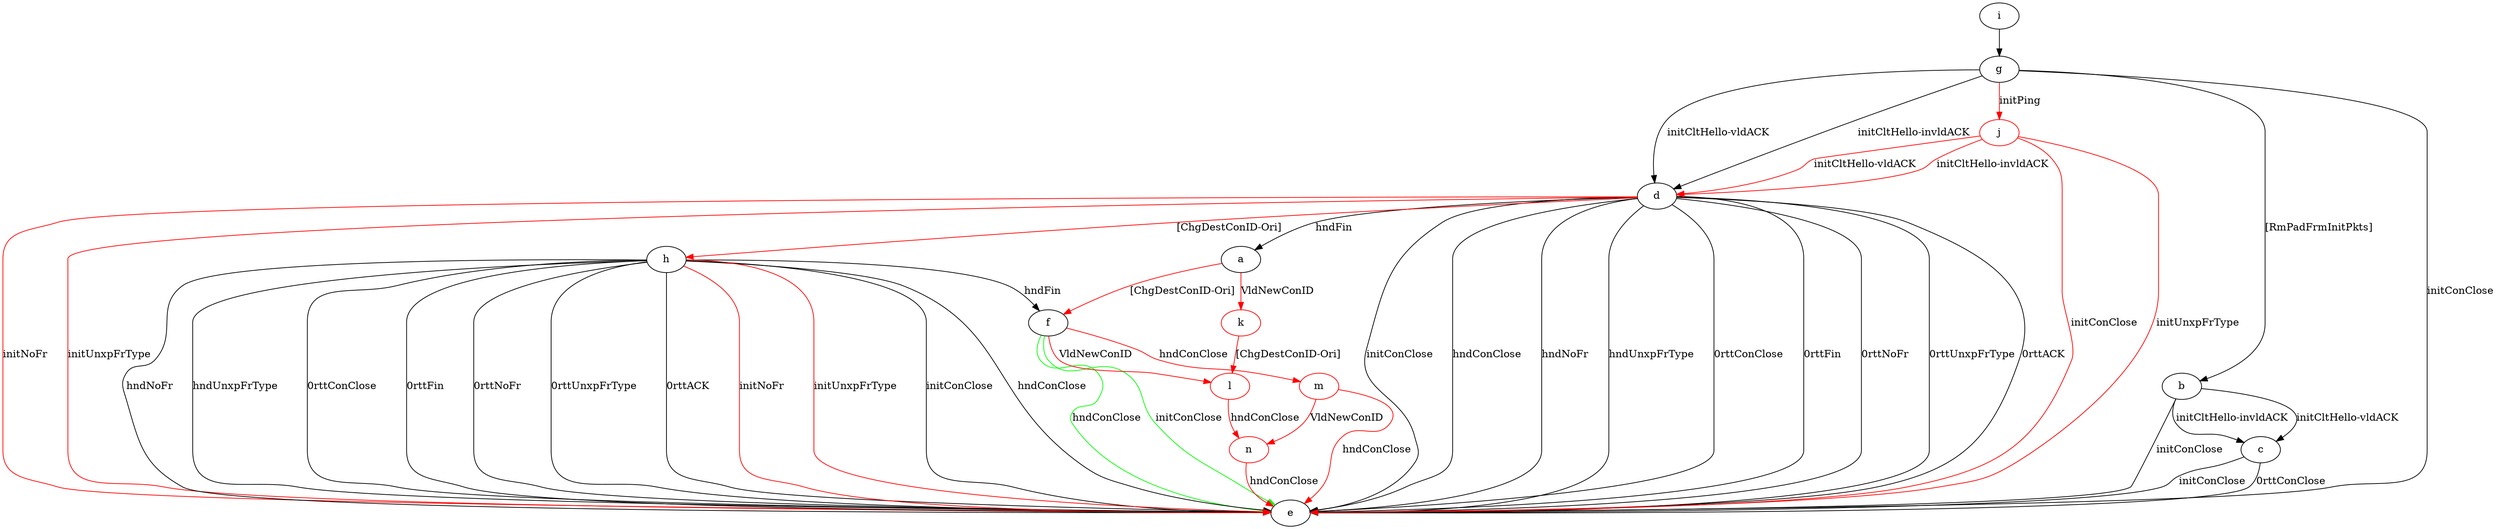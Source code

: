 digraph "" {
	a -> f	[key=0,
		color=red,
		label="[ChgDestConID-Ori] "];
	k	[color=red];
	a -> k	[key=0,
		color=red,
		label="VldNewConID "];
	b -> c	[key=0,
		label="initCltHello-vldACK "];
	b -> c	[key=1,
		label="initCltHello-invldACK "];
	b -> e	[key=0,
		label="initConClose "];
	c -> e	[key=0,
		label="initConClose "];
	c -> e	[key=1,
		label="0rttConClose "];
	d -> a	[key=0,
		label="hndFin "];
	d -> e	[key=0,
		label="initConClose "];
	d -> e	[key=1,
		label="hndConClose "];
	d -> e	[key=2,
		label="hndNoFr "];
	d -> e	[key=3,
		label="hndUnxpFrType "];
	d -> e	[key=4,
		label="0rttConClose "];
	d -> e	[key=5,
		label="0rttFin "];
	d -> e	[key=6,
		label="0rttNoFr "];
	d -> e	[key=7,
		label="0rttUnxpFrType "];
	d -> e	[key=8,
		label="0rttACK "];
	d -> e	[key=9,
		color=red,
		label="initNoFr "];
	d -> e	[key=10,
		color=red,
		label="initUnxpFrType "];
	d -> h	[key=0,
		color=red,
		label="[ChgDestConID-Ori] "];
	f -> e	[key=0,
		color=green,
		label="initConClose "];
	f -> e	[key=1,
		color=green,
		label="hndConClose "];
	l	[color=red];
	f -> l	[key=0,
		color=red,
		label="VldNewConID "];
	m	[color=red];
	f -> m	[key=0,
		color=red,
		label="hndConClose "];
	g -> b	[key=0,
		label="[RmPadFrmInitPkts] "];
	g -> d	[key=0,
		label="initCltHello-vldACK "];
	g -> d	[key=1,
		label="initCltHello-invldACK "];
	g -> e	[key=0,
		label="initConClose "];
	j	[color=red];
	g -> j	[key=0,
		color=red,
		label="initPing "];
	h -> e	[key=0,
		label="initConClose "];
	h -> e	[key=1,
		label="hndConClose "];
	h -> e	[key=2,
		label="hndNoFr "];
	h -> e	[key=3,
		label="hndUnxpFrType "];
	h -> e	[key=4,
		label="0rttConClose "];
	h -> e	[key=5,
		label="0rttFin "];
	h -> e	[key=6,
		label="0rttNoFr "];
	h -> e	[key=7,
		label="0rttUnxpFrType "];
	h -> e	[key=8,
		label="0rttACK "];
	h -> e	[key=9,
		color=red,
		label="initNoFr "];
	h -> e	[key=10,
		color=red,
		label="initUnxpFrType "];
	h -> f	[key=0,
		label="hndFin "];
	i -> g	[key=0];
	j -> d	[key=0,
		color=red,
		label="initCltHello-vldACK "];
	j -> d	[key=1,
		color=red,
		label="initCltHello-invldACK "];
	j -> e	[key=0,
		color=red,
		label="initConClose "];
	j -> e	[key=1,
		color=red,
		label="initUnxpFrType "];
	k -> l	[key=0,
		color=red,
		label="[ChgDestConID-Ori] "];
	n	[color=red];
	l -> n	[key=0,
		color=red,
		label="hndConClose "];
	m -> e	[key=0,
		color=red,
		label="hndConClose "];
	m -> n	[key=0,
		color=red,
		label="VldNewConID "];
	n -> e	[key=0,
		color=red,
		label="hndConClose "];
}
